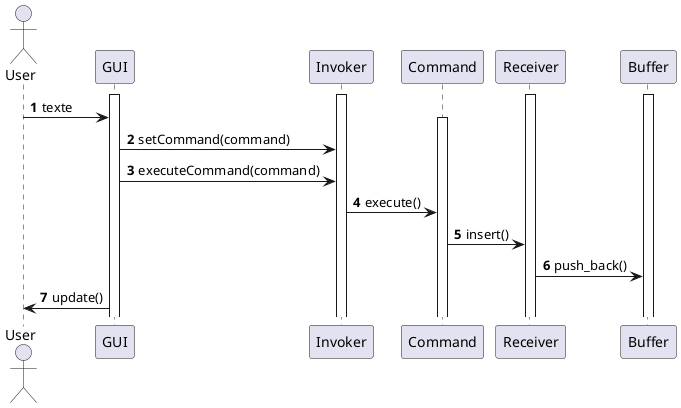 @startuml
'https://plantuml.com/sequence-diagram

autonumber

actor User

activate GUI
activate Invoker
participant Command
activate Receiver
activate Buffer

User -> GUI : texte
activate Command
GUI -> Invoker : setCommand(command)
GUI -> Invoker : executeCommand(command)
Invoker -> Command : execute()
Command -> Receiver : insert()
Receiver -> Buffer : push_back()

GUI -> User : update()

@enduml